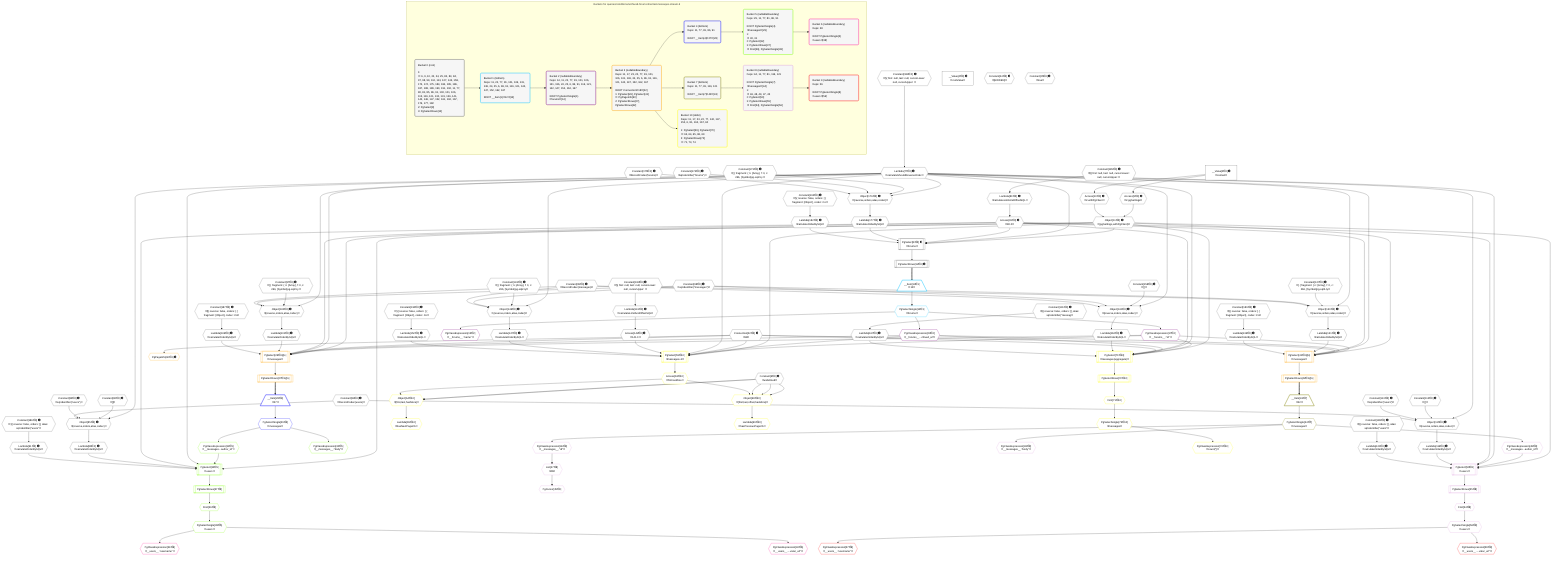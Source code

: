 %%{init: {'themeVariables': { 'fontSize': '12px'}}}%%
graph TD
    classDef path fill:#eee,stroke:#000,color:#000
    classDef plan fill:#fff,stroke-width:1px,color:#000
    classDef itemplan fill:#fff,stroke-width:2px,color:#000
    classDef unbatchedplan fill:#dff,stroke-width:1px,color:#000
    classDef sideeffectplan fill:#fcc,stroke-width:2px,color:#000
    classDef bucket fill:#f6f6f6,color:#000,stroke-width:2px,text-align:left


    %% plan dependencies
    PgSelect8[["PgSelect[8∈0] ➊<br />ᐸforumsᐳ"]]:::plan
    Object11{{"Object[11∈0] ➊<br />ᐸ{pgSettings,withPgClient}ᐳ"}}:::plan
    Lambda77{{"Lambda[77∈0] ➊<br />ᐸcalculateShouldReverseOrderᐳ"}}:::plan
    Access81{{"Access[81∈0] ➊<br />ᐸ80.0ᐳ"}}:::plan
    Lambda177{{"Lambda[177∈0] ➊<br />ᐸcalculateOrderBySQLᐳ"}}:::plan
    Lambda182{{"Lambda[182∈0] ➊<br />ᐸcalculateOrderBySQLᐳ"}}:::plan
    Object11 & Lambda77 & Access81 & Lambda177 & Lambda182 --> PgSelect8
    Object85{{"Object[85∈0] ➊<br />ᐸ{reverse,orders,alias,codec}ᐳ"}}:::plan
    Constant82{{"Constant[82∈0] ➊<br />ᐸ[]ᐳ"}}:::plan
    Constant83{{"Constant[83∈0] ➊<br />ᐸsql.identifier(”users”)ᐳ"}}:::plan
    Constant84{{"Constant[84∈0] ➊<br />ᐸRecordCodec(users)ᐳ"}}:::plan
    Lambda77 & Constant82 & Constant83 & Constant84 --> Object85
    Object100{{"Object[100∈0] ➊<br />ᐸ{reverse,orders,alias,codec}ᐳ"}}:::plan
    Constant97{{"Constant[97∈0] ➊<br />ᐸ[ { fragment: { n: [Array], f: 0, c: 266, [Symbol(pg-sql2-tyᐳ"}}:::plan
    Constant98{{"Constant[98∈0] ➊<br />ᐸsql.identifier(”messages”)ᐳ"}}:::plan
    Constant99{{"Constant[99∈0] ➊<br />ᐸRecordCodec(messages)ᐳ"}}:::plan
    Lambda77 & Constant97 & Constant98 & Constant99 --> Object100
    Object115{{"Object[115∈0] ➊<br />ᐸ{reverse,orders,alias,codec}ᐳ"}}:::plan
    Constant112{{"Constant[112∈0] ➊<br />ᐸ[]ᐳ"}}:::plan
    Constant113{{"Constant[113∈0] ➊<br />ᐸsql.identifier(”users”)ᐳ"}}:::plan
    Lambda77 & Constant112 & Constant113 & Constant84 --> Object115
    Object130{{"Object[130∈0] ➊<br />ᐸ{reverse,orders,alias,codec}ᐳ"}}:::plan
    Constant127{{"Constant[127∈0] ➊<br />ᐸ[ { fragment: { n: [Array], f: 0, c: 266, [Symbol(pg-sql2-tyᐳ"}}:::plan
    Lambda77 & Constant127 & Constant98 & Constant99 --> Object130
    Object146{{"Object[146∈0] ➊<br />ᐸ{reverse,orders,alias,codec}ᐳ"}}:::plan
    Constant143{{"Constant[143∈0] ➊<br />ᐸ[ { fragment: { n: [Array], f: 0, c: 266, [Symbol(pg-sql2-tyᐳ"}}:::plan
    Lambda77 & Constant143 & Constant98 & Constant99 --> Object146
    Object161{{"Object[161∈0] ➊<br />ᐸ{reverse,orders,alias,codec}ᐳ"}}:::plan
    Constant158{{"Constant[158∈0] ➊<br />ᐸ[]ᐳ"}}:::plan
    Lambda77 & Constant158 & Constant98 & Constant99 --> Object161
    Object176{{"Object[176∈0] ➊<br />ᐸ{reverse,orders,alias,codec}ᐳ"}}:::plan
    Constant173{{"Constant[173∈0] ➊<br />ᐸ[ { fragment: { n: [Array], f: 0, c: 266, [Symbol(pg-sql2-tyᐳ"}}:::plan
    Constant174{{"Constant[174∈0] ➊<br />ᐸsql.identifier(”forums”)ᐳ"}}:::plan
    Constant175{{"Constant[175∈0] ➊<br />ᐸRecordCodec(forums)ᐳ"}}:::plan
    Lambda77 & Constant173 & Constant174 & Constant175 --> Object176
    Access9{{"Access[9∈0] ➊<br />ᐸ2.pgSettingsᐳ"}}:::plan
    Access10{{"Access[10∈0] ➊<br />ᐸ2.withPgClientᐳ"}}:::plan
    Access9 & Access10 --> Object11
    __Value2["__Value[2∈0] ➊<br />ᐸcontextᐳ"]:::plan
    __Value2 --> Access9
    __Value2 --> Access10
    PgSelectRows12[["PgSelectRows[12∈0] ➊"]]:::plan
    PgSelect8 --> PgSelectRows12
    Constant184{{"Constant[184∈0] ➊<br />ᐸ§{ first: null, last: null, cursorLower: null, cursorUpper: ᐳ"}}:::plan
    Constant184 --> Lambda77
    Lambda80{{"Lambda[80∈0] ➊<br />ᐸcalculateLimitAndOffsetSQLᐳ"}}:::plan
    Constant185{{"Constant[185∈0] ➊<br />ᐸ§{ first: null, last: null, cursorLower: null, cursorUpper: ᐳ"}}:::plan
    Constant185 --> Lambda80
    Lambda80 --> Access81
    Lambda86{{"Lambda[86∈0] ➊<br />ᐸcalculateOrderBySQLᐳ"}}:::plan
    Object85 --> Lambda86
    Lambda91{{"Lambda[91∈0] ➊<br />ᐸcalculateOrderBySQLᐳ"}}:::plan
    Constant186{{"Constant[186∈0] ➊<br />ᐸ§{ reverse: false, orders: [], alias: sql.identifier(”users”ᐳ"}}:::plan
    Constant186 --> Lambda91
    Lambda101{{"Lambda[101∈0] ➊<br />ᐸcalculateOrderBySQLᐳ"}}:::plan
    Object100 --> Lambda101
    Lambda106{{"Lambda[106∈0] ➊<br />ᐸcalculateOrderBySQLᐳ"}}:::plan
    Constant187{{"Constant[187∈0] ➊<br />ᐸ§{ reverse: false, orders: [ { fragment: [Object], codec: Coᐳ"}}:::plan
    Constant187 --> Lambda106
    Lambda116{{"Lambda[116∈0] ➊<br />ᐸcalculateOrderBySQLᐳ"}}:::plan
    Object115 --> Lambda116
    Lambda121{{"Lambda[121∈0] ➊<br />ᐸcalculateOrderBySQLᐳ"}}:::plan
    Constant188{{"Constant[188∈0] ➊<br />ᐸ§{ reverse: false, orders: [], alias: sql.identifier(”users”ᐳ"}}:::plan
    Constant188 --> Lambda121
    Lambda131{{"Lambda[131∈0] ➊<br />ᐸcalculateOrderBySQLᐳ"}}:::plan
    Object130 --> Lambda131
    Lambda136{{"Lambda[136∈0] ➊<br />ᐸcalculateOrderBySQLᐳ"}}:::plan
    Constant189{{"Constant[189∈0] ➊<br />ᐸ§{ reverse: false, orders: [ { fragment: [Object], codec: Coᐳ"}}:::plan
    Constant189 --> Lambda136
    Lambda141{{"Lambda[141∈0] ➊<br />ᐸcalculateLimitAndOffsetSQLᐳ"}}:::plan
    Constant183{{"Constant[183∈0] ➊<br />ᐸ§{ first: null, last: null, cursorLower: null, cursorUpper: ᐳ"}}:::plan
    Constant183 --> Lambda141
    Access142{{"Access[142∈0] ➊<br />ᐸ141.0ᐳ"}}:::plan
    Lambda141 --> Access142
    Lambda147{{"Lambda[147∈0] ➊<br />ᐸcalculateOrderBySQLᐳ"}}:::plan
    Object146 --> Lambda147
    Lambda152{{"Lambda[152∈0] ➊<br />ᐸcalculateOrderBySQLᐳ"}}:::plan
    Constant190{{"Constant[190∈0] ➊<br />ᐸ§{ reverse: false, orders: [ { fragment: [Object], codec: Coᐳ"}}:::plan
    Constant190 --> Lambda152
    Lambda162{{"Lambda[162∈0] ➊<br />ᐸcalculateOrderBySQLᐳ"}}:::plan
    Object161 --> Lambda162
    Lambda167{{"Lambda[167∈0] ➊<br />ᐸcalculateOrderBySQLᐳ"}}:::plan
    Constant191{{"Constant[191∈0] ➊<br />ᐸ§{ reverse: false, orders: [], alias: sql.identifier(”messagᐳ"}}:::plan
    Constant191 --> Lambda167
    Object176 --> Lambda177
    Constant192{{"Constant[192∈0] ➊<br />ᐸ§{ reverse: false, orders: [ { fragment: [Object], codec: Coᐳ"}}:::plan
    Constant192 --> Lambda182
    __Value4["__Value[4∈0] ➊<br />ᐸrootValueᐳ"]:::plan
    Constant6{{"Constant[6∈0] ➊<br />ᐸundefinedᐳ"}}:::plan
    Connection22{{"Connection[22∈0] ➊<br />ᐸ18ᐳ"}}:::plan
    Constant24{{"Constant[24∈0] ➊<br />ᐸ[HIDDEN]ᐳ"}}:::plan
    Constant25{{"Constant[25∈0] ➊<br />ᐸtrueᐳ"}}:::plan
    __Item13[/"__Item[13∈1]<br />ᐸ12ᐳ"\]:::itemplan
    PgSelectRows12 ==> __Item13
    PgSelectSingle14{{"PgSelectSingle[14∈1]<br />ᐸforumsᐳ"}}:::plan
    __Item13 --> PgSelectSingle14
    PgClassExpression15{{"PgClassExpression[15∈2]<br />ᐸ__forums__.”name”ᐳ"}}:::plan
    PgSelectSingle14 --> PgClassExpression15
    PgClassExpression17{{"PgClassExpression[17∈2]<br />ᐸ__forums__.”id”ᐳ"}}:::plan
    PgSelectSingle14 --> PgClassExpression17
    PgClassExpression23{{"PgClassExpression[23∈2]<br />ᐸ__forums__...chived_at”ᐳ"}}:::plan
    PgSelectSingle14 --> PgClassExpression23
    PgSelect26[["PgSelect[26∈3@s]<br />ᐸmessagesᐳ"]]:::plan
    Object11 & PgClassExpression17 & PgClassExpression23 & Connection22 & Lambda77 & Access81 & Lambda101 & Lambda106 --> PgSelect26
    PgSelect41[["PgSelect[41∈3@s]<br />ᐸmessagesᐳ"]]:::plan
    Object11 & PgClassExpression17 & PgClassExpression23 & Connection22 & Lambda77 & Access81 & Lambda131 & Lambda136 --> PgSelect41
    PgSelectRows27[["PgSelectRows[27∈3@s]"]]:::plan
    PgSelect26 --> PgSelectRows27
    PgSelectRows42[["PgSelectRows[42∈3@s]"]]:::plan
    PgSelect41 --> PgSelectRows42
    PgPageInfo60{{"PgPageInfo[60∈3] ➊"}}:::plan
    Connection22 --> PgPageInfo60
    __Item28[/"__Item[28∈4]<br />ᐸ27ᐳ"\]:::itemplan
    PgSelectRows27 ==> __Item28
    PgSelectSingle29{{"PgSelectSingle[29∈4]<br />ᐸmessagesᐳ"}}:::plan
    __Item28 --> PgSelectSingle29
    PgSelect32[["PgSelect[32∈5]<br />ᐸusersᐳ"]]:::plan
    PgClassExpression31{{"PgClassExpression[31∈5]<br />ᐸ__messages...author_id”ᐳ"}}:::plan
    Object11 & PgClassExpression31 & Lambda77 & Access81 & Lambda86 & Lambda91 --> PgSelect32
    PgClassExpression30{{"PgClassExpression[30∈5]<br />ᐸ__messages__.”body”ᐳ"}}:::plan
    PgSelectSingle29 --> PgClassExpression30
    PgSelectSingle29 --> PgClassExpression31
    First36{{"First[36∈5]"}}:::plan
    PgSelectRows37[["PgSelectRows[37∈5]"]]:::plan
    PgSelectRows37 --> First36
    PgSelect32 --> PgSelectRows37
    PgSelectSingle38{{"PgSelectSingle[38∈5]<br />ᐸusersᐳ"}}:::plan
    First36 --> PgSelectSingle38
    PgClassExpression39{{"PgClassExpression[39∈6]<br />ᐸ__users__.”username”ᐳ"}}:::plan
    PgSelectSingle38 --> PgClassExpression39
    PgClassExpression40{{"PgClassExpression[40∈6]<br />ᐸ__users__....vatar_url”ᐳ"}}:::plan
    PgSelectSingle38 --> PgClassExpression40
    __Item43[/"__Item[43∈7]<br />ᐸ42ᐳ"\]:::itemplan
    PgSelectRows42 ==> __Item43
    PgSelectSingle44{{"PgSelectSingle[44∈7]<br />ᐸmessagesᐳ"}}:::plan
    __Item43 --> PgSelectSingle44
    PgSelect50[["PgSelect[50∈8]<br />ᐸusersᐳ"]]:::plan
    PgClassExpression49{{"PgClassExpression[49∈8]<br />ᐸ__messages...author_id”ᐳ"}}:::plan
    Object11 & PgClassExpression49 & Lambda77 & Access81 & Lambda116 & Lambda121 --> PgSelect50
    PgCursor45{{"PgCursor[45∈8]"}}:::plan
    List47{{"List[47∈8]<br />ᐸ46ᐳ"}}:::plan
    List47 --> PgCursor45
    PgClassExpression46{{"PgClassExpression[46∈8]<br />ᐸ__messages__.”id”ᐳ"}}:::plan
    PgSelectSingle44 --> PgClassExpression46
    PgClassExpression46 --> List47
    PgClassExpression48{{"PgClassExpression[48∈8]<br />ᐸ__messages__.”body”ᐳ"}}:::plan
    PgSelectSingle44 --> PgClassExpression48
    PgSelectSingle44 --> PgClassExpression49
    First54{{"First[54∈8]"}}:::plan
    PgSelectRows55[["PgSelectRows[55∈8]"]]:::plan
    PgSelectRows55 --> First54
    PgSelect50 --> PgSelectRows55
    PgSelectSingle56{{"PgSelectSingle[56∈8]<br />ᐸusersᐳ"}}:::plan
    First54 --> PgSelectSingle56
    PgClassExpression57{{"PgClassExpression[57∈9]<br />ᐸ__users__.”username”ᐳ"}}:::plan
    PgSelectSingle56 --> PgClassExpression57
    PgClassExpression58{{"PgClassExpression[58∈9]<br />ᐸ__users__....vatar_url”ᐳ"}}:::plan
    PgSelectSingle56 --> PgClassExpression58
    PgSelect59[["PgSelect[59∈10]<br />ᐸmessages+1ᐳ"]]:::plan
    Object11 & PgClassExpression17 & PgClassExpression23 & Connection22 & Lambda77 & Access142 & Lambda147 & Lambda152 --> PgSelect59
    PgSelect70[["PgSelect[70∈10]<br />ᐸmessages(aggregate)ᐳ"]]:::plan
    Object11 & PgClassExpression17 & PgClassExpression23 & Connection22 & Lambda77 & Access81 & Lambda162 & Lambda167 --> PgSelect70
    Object68{{"Object[68∈10]<br />ᐸ{first,last,offset,hasMore}ᐳ"}}:::plan
    Access63{{"Access[63∈10]<br />ᐸ59.hasMoreᐳ"}}:::plan
    Constant6 & Constant6 & Constant6 & Access63 --> Object68
    Object64{{"Object[64∈10]<br />ᐸ{first,last,hasMore}ᐳ"}}:::plan
    Constant6 & Constant6 & Access63 --> Object64
    PgSelect59 --> Access63
    Lambda65{{"Lambda[65∈10]<br />ᐸhasNextPageCbᐳ"}}:::plan
    Object64 --> Lambda65
    Lambda69{{"Lambda[69∈10]<br />ᐸhasPreviousPageCbᐳ"}}:::plan
    Object68 --> Lambda69
    First71{{"First[71∈10]"}}:::plan
    PgSelectRows72[["PgSelectRows[72∈10]"]]:::plan
    PgSelectRows72 --> First71
    PgSelect70 --> PgSelectRows72
    PgSelectSingle73{{"PgSelectSingle[73∈10]<br />ᐸmessagesᐳ"}}:::plan
    First71 --> PgSelectSingle73
    PgClassExpression74{{"PgClassExpression[74∈10]<br />ᐸcount(*)ᐳ"}}:::plan
    PgSelectSingle73 --> PgClassExpression74

    %% define steps

    subgraph "Buckets for queries/conditions/archived-forum-inherited-messages.stream-6"
    Bucket0("Bucket 0 (root)<br /><br />1: <br />ᐳ: 6, 9, 10, 22, 24, 25, 82, 83, 84, 97, 98, 99, 112, 113, 127, 143, 158, 173, 174, 175, 183, 184, 185, 186, 187, 188, 189, 190, 191, 192, 11, 77, 80, 81, 85, 86, 91, 100, 101, 106, 115, 116, 121, 130, 131, 136, 141, 142, 146, 147, 152, 161, 162, 167, 176, 177, 182<br />2: PgSelect[8]<br />3: PgSelectRows[12]"):::bucket
    classDef bucket0 stroke:#696969
    class Bucket0,__Value2,__Value4,Constant6,PgSelect8,Access9,Access10,Object11,PgSelectRows12,Connection22,Constant24,Constant25,Lambda77,Lambda80,Access81,Constant82,Constant83,Constant84,Object85,Lambda86,Lambda91,Constant97,Constant98,Constant99,Object100,Lambda101,Lambda106,Constant112,Constant113,Object115,Lambda116,Lambda121,Constant127,Object130,Lambda131,Lambda136,Lambda141,Access142,Constant143,Object146,Lambda147,Lambda152,Constant158,Object161,Lambda162,Lambda167,Constant173,Constant174,Constant175,Object176,Lambda177,Lambda182,Constant183,Constant184,Constant185,Constant186,Constant187,Constant188,Constant189,Constant190,Constant191,Constant192 bucket0
    Bucket1("Bucket 1 (listItem)<br />Deps: 11, 22, 77, 81, 101, 106, 131, 136, 24, 25, 6, 86, 91, 116, 121, 142, 147, 152, 162, 167<br /><br />ROOT __Item{1}ᐸ12ᐳ[13]"):::bucket
    classDef bucket1 stroke:#00bfff
    class Bucket1,__Item13,PgSelectSingle14 bucket1
    Bucket2("Bucket 2 (nullableBoundary)<br />Deps: 14, 11, 22, 77, 81, 101, 106, 131, 136, 24, 25, 6, 86, 91, 116, 121, 142, 147, 152, 162, 167<br /><br />ROOT PgSelectSingle{1}ᐸforumsᐳ[14]"):::bucket
    classDef bucket2 stroke:#7f007f
    class Bucket2,PgClassExpression15,PgClassExpression17,PgClassExpression23 bucket2
    Bucket3("Bucket 3 (nullableBoundary)<br />Deps: 11, 17, 23, 22, 77, 81, 101, 106, 131, 136, 24, 25, 6, 86, 91, 116, 121, 142, 147, 152, 162, 167<br /><br />ROOT Connectionᐸ18ᐳ[22]<br />1: PgSelect[26], PgSelect[41]<br />ᐳ: PgPageInfo[60]<br />2: PgSelectRows[27], PgSelectRows[42]"):::bucket
    classDef bucket3 stroke:#ffa500
    class Bucket3,PgSelect26,PgSelectRows27,PgSelect41,PgSelectRows42,PgPageInfo60 bucket3
    Bucket4("Bucket 4 (listItem)<br />Deps: 11, 77, 81, 86, 91<br /><br />ROOT __Item{4}ᐸ27ᐳ[28]"):::bucket
    classDef bucket4 stroke:#0000ff
    class Bucket4,__Item28,PgSelectSingle29 bucket4
    Bucket5("Bucket 5 (nullableBoundary)<br />Deps: 29, 11, 77, 81, 86, 91<br /><br />ROOT PgSelectSingle{4}ᐸmessagesᐳ[29]<br />1: <br />ᐳ: 30, 31<br />2: PgSelect[32]<br />3: PgSelectRows[37]<br />ᐳ: First[36], PgSelectSingle[38]"):::bucket
    classDef bucket5 stroke:#7fff00
    class Bucket5,PgClassExpression30,PgClassExpression31,PgSelect32,First36,PgSelectRows37,PgSelectSingle38 bucket5
    Bucket6("Bucket 6 (nullableBoundary)<br />Deps: 38<br /><br />ROOT PgSelectSingle{5}ᐸusersᐳ[38]"):::bucket
    classDef bucket6 stroke:#ff1493
    class Bucket6,PgClassExpression39,PgClassExpression40 bucket6
    Bucket7("Bucket 7 (listItem)<br />Deps: 11, 77, 81, 116, 121<br /><br />ROOT __Item{7}ᐸ42ᐳ[43]"):::bucket
    classDef bucket7 stroke:#808000
    class Bucket7,__Item43,PgSelectSingle44 bucket7
    Bucket8("Bucket 8 (nullableBoundary)<br />Deps: 44, 11, 77, 81, 116, 121<br /><br />ROOT PgSelectSingle{7}ᐸmessagesᐳ[44]<br />1: <br />ᐳ: 46, 48, 49, 47, 45<br />2: PgSelect[50]<br />3: PgSelectRows[55]<br />ᐳ: First[54], PgSelectSingle[56]"):::bucket
    classDef bucket8 stroke:#dda0dd
    class Bucket8,PgCursor45,PgClassExpression46,List47,PgClassExpression48,PgClassExpression49,PgSelect50,First54,PgSelectRows55,PgSelectSingle56 bucket8
    Bucket9("Bucket 9 (nullableBoundary)<br />Deps: 56<br /><br />ROOT PgSelectSingle{8}ᐸusersᐳ[56]"):::bucket
    classDef bucket9 stroke:#ff0000
    class Bucket9,PgClassExpression57,PgClassExpression58 bucket9
    Bucket10("Bucket 10 (defer)<br />Deps: 11, 17, 23, 22, 77, 142, 147, 152, 6, 81, 162, 167, 60<br /><br />1: PgSelect[59], PgSelect[70]<br />ᐳ: 63, 64, 65, 68, 69<br />2: PgSelectRows[72]<br />ᐳ: 71, 73, 74"):::bucket
    classDef bucket10 stroke:#ffff00
    class Bucket10,PgSelect59,Access63,Object64,Lambda65,Object68,Lambda69,PgSelect70,First71,PgSelectRows72,PgSelectSingle73,PgClassExpression74 bucket10
    Bucket0 --> Bucket1
    Bucket1 --> Bucket2
    Bucket2 --> Bucket3
    Bucket3 --> Bucket4 & Bucket7 & Bucket10
    Bucket4 --> Bucket5
    Bucket5 --> Bucket6
    Bucket7 --> Bucket8
    Bucket8 --> Bucket9
    end